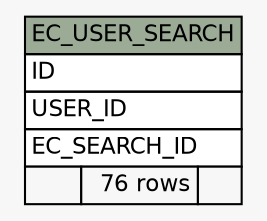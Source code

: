 // dot 2.28.0 on Windows 7 6.1
// SchemaSpy rev 590
digraph "EC_USER_SEARCH" {
  graph [
    rankdir="RL"
    bgcolor="#f7f7f7"
    nodesep="0.18"
    ranksep="0.46"
    fontname="Helvetica"
    fontsize="11"
  ];
  node [
    fontname="Helvetica"
    fontsize="11"
    shape="plaintext"
  ];
  edge [
    arrowsize="0.8"
  ];
  "EC_USER_SEARCH" [
    label=<
    <TABLE BORDER="0" CELLBORDER="1" CELLSPACING="0" BGCOLOR="#ffffff">
      <TR><TD COLSPAN="3" BGCOLOR="#9bab96" ALIGN="CENTER">EC_USER_SEARCH</TD></TR>
      <TR><TD PORT="ID" COLSPAN="3" ALIGN="LEFT">ID</TD></TR>
      <TR><TD PORT="USER_ID" COLSPAN="3" ALIGN="LEFT">USER_ID</TD></TR>
      <TR><TD PORT="EC_SEARCH_ID" COLSPAN="3" ALIGN="LEFT">EC_SEARCH_ID</TD></TR>
      <TR><TD ALIGN="LEFT" BGCOLOR="#f7f7f7">  </TD><TD ALIGN="RIGHT" BGCOLOR="#f7f7f7">76 rows</TD><TD ALIGN="RIGHT" BGCOLOR="#f7f7f7">  </TD></TR>
    </TABLE>>
    URL="tables/EC_USER_SEARCH.html"
    tooltip="EC_USER_SEARCH"
  ];
}
